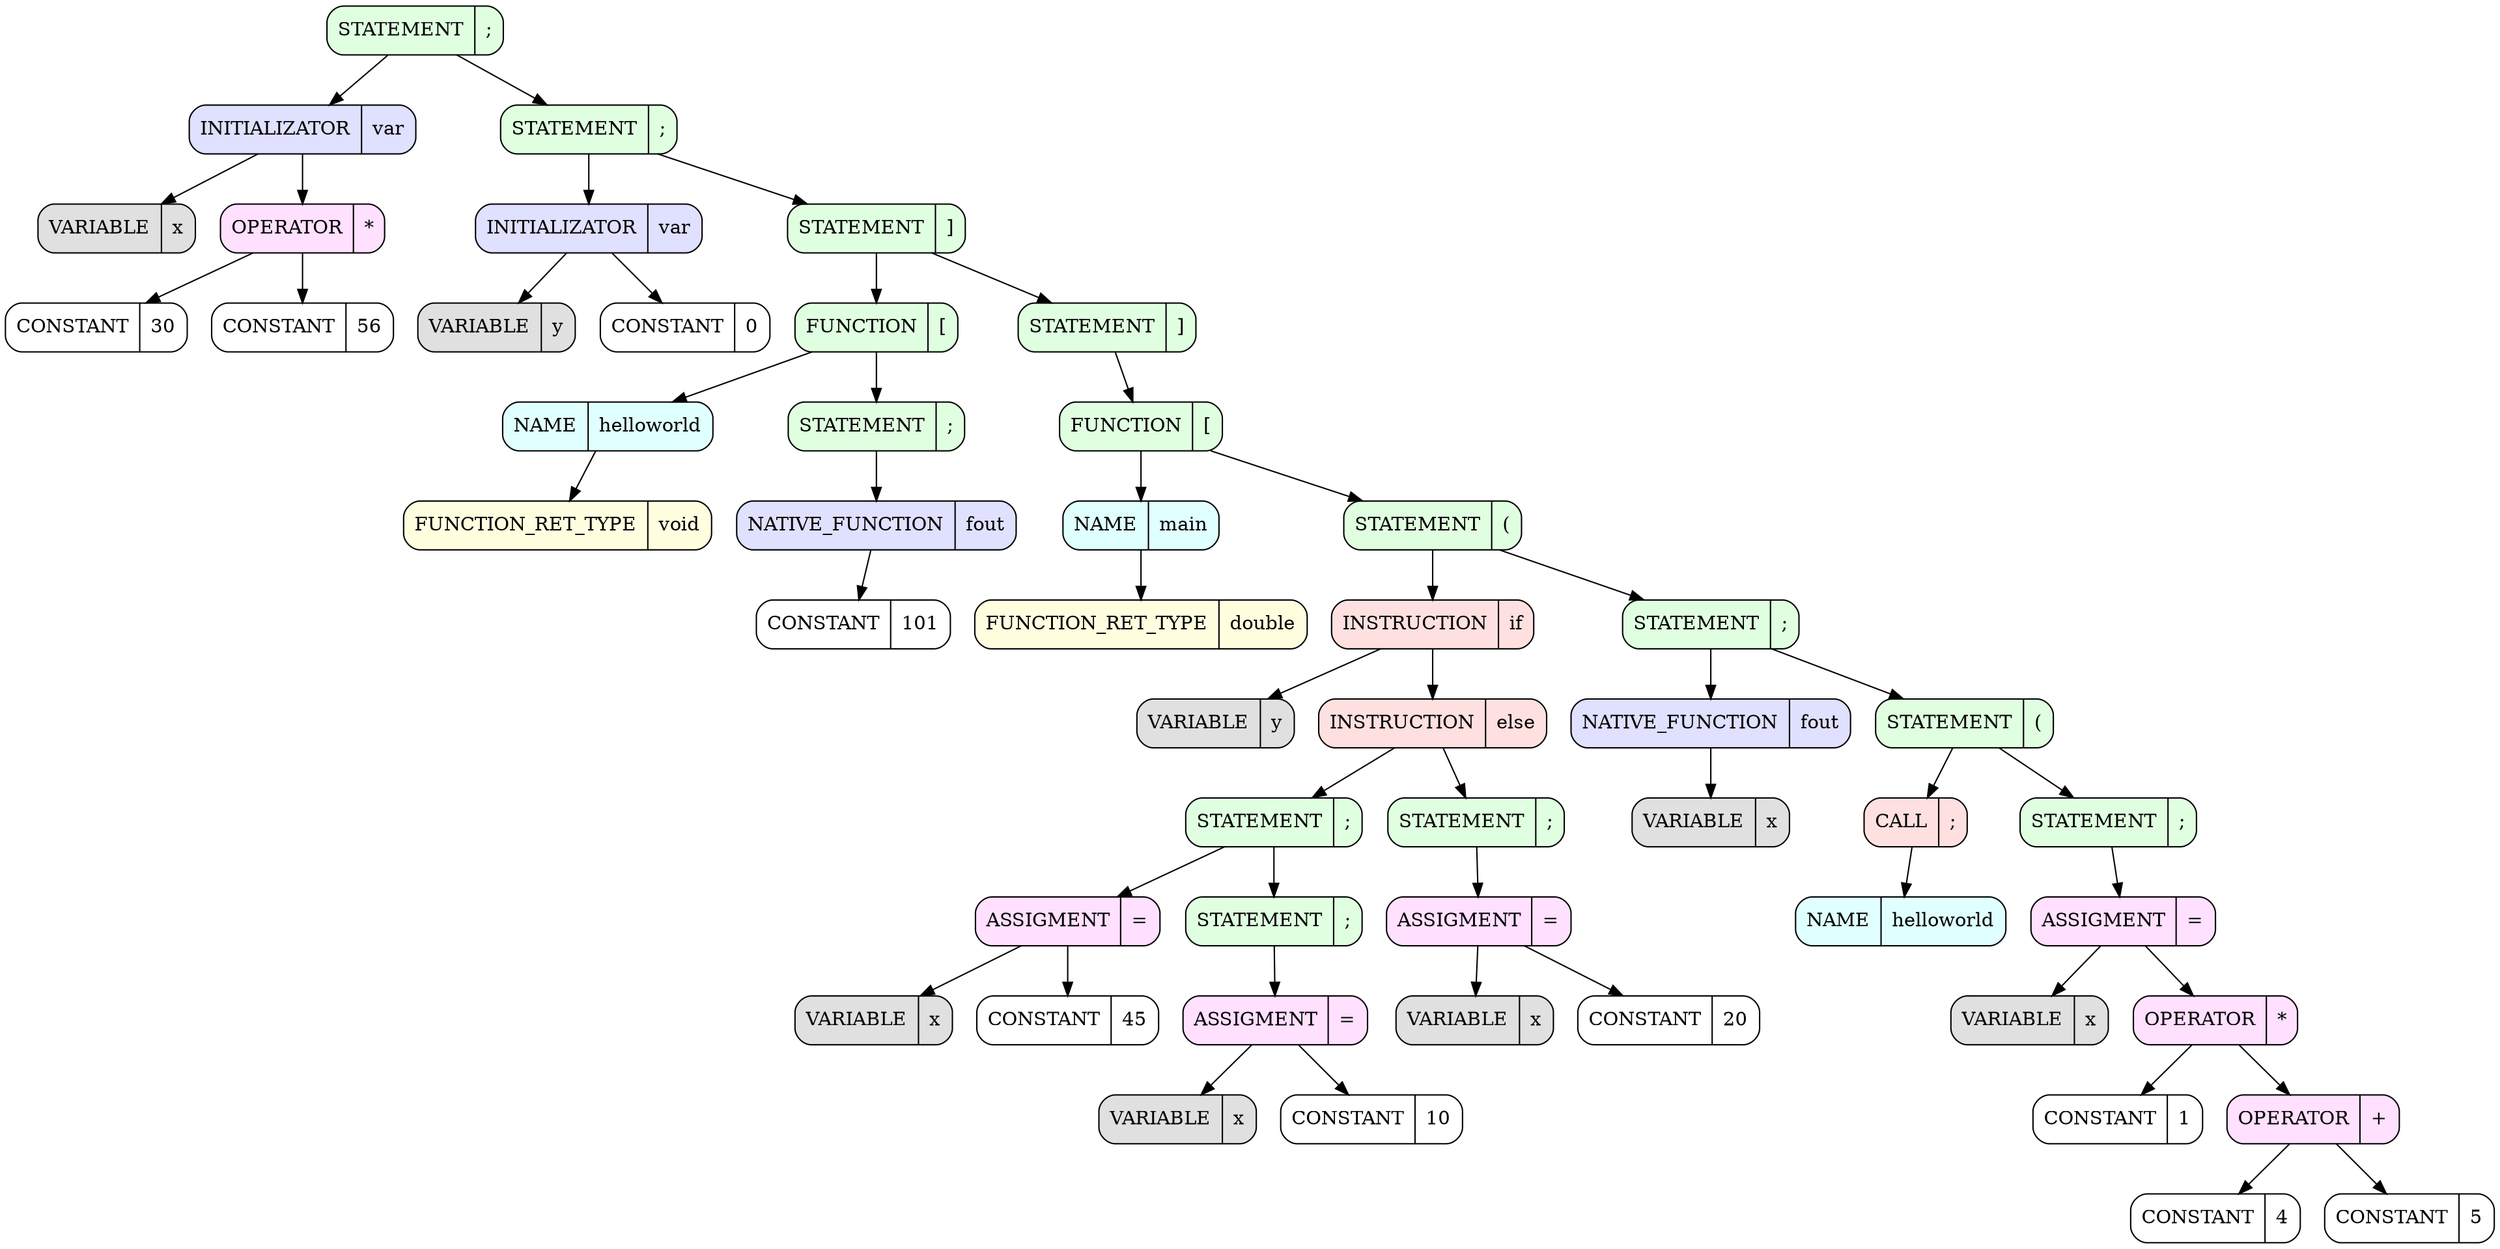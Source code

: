########################################################### SetDot
digraph 
{
rankdir = TB # RANKDIR
		node_0x6200000012c0 [style = filled, fillcolor = "#E0FFE0", shape = Mrecord label =  "STATEMENT | {;}"]
		node_0x6200000011a0 [style = filled, fillcolor = "#E0E0FF", shape = Mrecord label =  "INITIALIZATOR | {var}"]
		node_0x6200000012c0 -> node_0x6200000011a0 
		node_0x6200000011a0 [style = filled, fillcolor = "#E0E0FF", shape = Mrecord label =  "INITIALIZATOR | {var}"]
		node_0x6200000011d0 [style = filled, fillcolor = "#E0E0E0", shape = Mrecord label =  "VARIABLE | {x}"]
		node_0x6200000011a0 -> node_0x6200000011d0 
		node_0x6200000011d0 [style = filled, fillcolor = "#E0E0E0", shape = Mrecord label =  "VARIABLE | {x}"]
		node_0x620000001260 [style = filled, fillcolor = "#FFE0FF", shape = Mrecord label =  "OPERATOR | {*}"]
		node_0x6200000011a0 -> node_0x620000001260 
		node_0x620000001260 [style = filled, fillcolor = "#FFE0FF", shape = Mrecord label =  "OPERATOR | {*}"]
		node_0x620000001230 [style = filled, fillcolor = "#FFFFFF", shape = Mrecord label =  "CONSTANT | {30}"]
		node_0x620000001260 -> node_0x620000001230 
		node_0x620000001230 [style = filled, fillcolor = "#FFFFFF", shape = Mrecord label =  "CONSTANT | {30}"]
		node_0x620000001290 [style = filled, fillcolor = "#FFFFFF", shape = Mrecord label =  "CONSTANT | {56}"]
		node_0x620000001260 -> node_0x620000001290 
		node_0x620000001290 [style = filled, fillcolor = "#FFFFFF", shape = Mrecord label =  "CONSTANT | {56}"]
		node_0x6200000013b0 [style = filled, fillcolor = "#E0FFE0", shape = Mrecord label =  "STATEMENT | {;}"]
		node_0x6200000012c0 -> node_0x6200000013b0 
		node_0x6200000013b0 [style = filled, fillcolor = "#E0FFE0", shape = Mrecord label =  "STATEMENT | {;}"]
		node_0x6200000012f0 [style = filled, fillcolor = "#E0E0FF", shape = Mrecord label =  "INITIALIZATOR | {var}"]
		node_0x6200000013b0 -> node_0x6200000012f0 
		node_0x6200000012f0 [style = filled, fillcolor = "#E0E0FF", shape = Mrecord label =  "INITIALIZATOR | {var}"]
		node_0x620000001320 [style = filled, fillcolor = "#E0E0E0", shape = Mrecord label =  "VARIABLE | {y}"]
		node_0x6200000012f0 -> node_0x620000001320 
		node_0x620000001320 [style = filled, fillcolor = "#E0E0E0", shape = Mrecord label =  "VARIABLE | {y}"]
		node_0x620000001380 [style = filled, fillcolor = "#FFFFFF", shape = Mrecord label =  "CONSTANT | {0}"]
		node_0x6200000012f0 -> node_0x620000001380 
		node_0x620000001380 [style = filled, fillcolor = "#FFFFFF", shape = Mrecord label =  "CONSTANT | {0}"]
		node_0x6200000015f0 [style = filled, fillcolor = "#E0FFE0", shape = Mrecord label =  "STATEMENT | {]}"]
		node_0x6200000013b0 -> node_0x6200000015f0 
		node_0x6200000015f0 [style = filled, fillcolor = "#E0FFE0", shape = Mrecord label =  "STATEMENT | {]}"]
		node_0x6200000014a0 [style = filled, fillcolor = "#E0FFE0", shape = Mrecord label =  "FUNCTION | {[}"]
		node_0x6200000015f0 -> node_0x6200000014a0 
		node_0x6200000014a0 [style = filled, fillcolor = "#E0FFE0", shape = Mrecord label =  "FUNCTION | {[}"]
		node_0x620000001410 [style = filled, fillcolor = "#E0FFFF", shape = Mrecord label =  "NAME | {helloworld}"]
		node_0x6200000014a0 -> node_0x620000001410 
		node_0x620000001410 [style = filled, fillcolor = "#E0FFFF", shape = Mrecord label =  "NAME | {helloworld}"]
		node_0x6200000013e0 [style = filled, fillcolor = "#FFFFE0", shape = Mrecord label =  "FUNCTION_RET_TYPE | {void}"]
		node_0x620000001410 -> node_0x6200000013e0 
		node_0x6200000013e0 [style = filled, fillcolor = "#FFFFE0", shape = Mrecord label =  "FUNCTION_RET_TYPE | {void}"]
		node_0x620000001560 [style = filled, fillcolor = "#E0FFE0", shape = Mrecord label =  "STATEMENT | {;}"]
		node_0x6200000014a0 -> node_0x620000001560 
		node_0x620000001560 [style = filled, fillcolor = "#E0FFE0", shape = Mrecord label =  "STATEMENT | {;}"]
		node_0x6200000014d0 [style = filled, fillcolor = "#E0E0FF", shape = Mrecord label =  "NATIVE_FUNCTION | {fout}"]
		node_0x620000001560 -> node_0x6200000014d0 
		node_0x6200000014d0 [style = filled, fillcolor = "#E0E0FF", shape = Mrecord label =  "NATIVE_FUNCTION | {fout}"]
		node_0x620000001530 [style = filled, fillcolor = "#FFFFFF", shape = Mrecord label =  "CONSTANT | {101}"]
		node_0x6200000014d0 -> node_0x620000001530 
		node_0x620000001530 [style = filled, fillcolor = "#FFFFFF", shape = Mrecord label =  "CONSTANT | {101}"]
		node_0x620000001e90 [style = filled, fillcolor = "#E0FFE0", shape = Mrecord label =  "STATEMENT | {]}"]
		node_0x6200000015f0 -> node_0x620000001e90 
		node_0x620000001e90 [style = filled, fillcolor = "#E0FFE0", shape = Mrecord label =  "STATEMENT | {]}"]
		node_0x6200000016e0 [style = filled, fillcolor = "#E0FFE0", shape = Mrecord label =  "FUNCTION | {[}"]
		node_0x620000001e90 -> node_0x6200000016e0 
		node_0x6200000016e0 [style = filled, fillcolor = "#E0FFE0", shape = Mrecord label =  "FUNCTION | {[}"]
		node_0x620000001650 [style = filled, fillcolor = "#E0FFFF", shape = Mrecord label =  "NAME | {main}"]
		node_0x6200000016e0 -> node_0x620000001650 
		node_0x620000001650 [style = filled, fillcolor = "#E0FFFF", shape = Mrecord label =  "NAME | {main}"]
		node_0x620000001620 [style = filled, fillcolor = "#FFFFE0", shape = Mrecord label =  "FUNCTION_RET_TYPE | {double}"]
		node_0x620000001650 -> node_0x620000001620 
		node_0x620000001620 [style = filled, fillcolor = "#FFFFE0", shape = Mrecord label =  "FUNCTION_RET_TYPE | {double}"]
		node_0x620000001740 [style = filled, fillcolor = "#E0FFE0", shape = Mrecord label =  "STATEMENT | {(}"]
		node_0x6200000016e0 -> node_0x620000001740 
		node_0x620000001740 [style = filled, fillcolor = "#E0FFE0", shape = Mrecord label =  "STATEMENT | {(}"]
		node_0x620000001710 [style = filled, fillcolor = "#FFE0E0", shape = Mrecord label =  "INSTRUCTION | {if}"]
		node_0x620000001740 -> node_0x620000001710 
		node_0x620000001710 [style = filled, fillcolor = "#FFE0E0", shape = Mrecord label =  "INSTRUCTION | {if}"]
		node_0x620000001770 [style = filled, fillcolor = "#E0E0E0", shape = Mrecord label =  "VARIABLE | {y}"]
		node_0x620000001710 -> node_0x620000001770 
		node_0x620000001770 [style = filled, fillcolor = "#E0E0E0", shape = Mrecord label =  "VARIABLE | {y}"]
		node_0x6200000019b0 [style = filled, fillcolor = "#FFE0E0", shape = Mrecord label =  "INSTRUCTION | {else}"]
		node_0x620000001710 -> node_0x6200000019b0 
		node_0x6200000019b0 [style = filled, fillcolor = "#FFE0E0", shape = Mrecord label =  "INSTRUCTION | {else}"]
		node_0x620000001890 [style = filled, fillcolor = "#E0FFE0", shape = Mrecord label =  "STATEMENT | {;}"]
		node_0x6200000019b0 -> node_0x620000001890 
		node_0x620000001890 [style = filled, fillcolor = "#E0FFE0", shape = Mrecord label =  "STATEMENT | {;}"]
		node_0x620000001830 [style = filled, fillcolor = "#FFE0FF", shape = Mrecord label =  "ASSIGMENT | {=}"]
		node_0x620000001890 -> node_0x620000001830 
		node_0x620000001830 [style = filled, fillcolor = "#FFE0FF", shape = Mrecord label =  "ASSIGMENT | {=}"]
		node_0x620000001800 [style = filled, fillcolor = "#E0E0E0", shape = Mrecord label =  "VARIABLE | {x}"]
		node_0x620000001830 -> node_0x620000001800 
		node_0x620000001800 [style = filled, fillcolor = "#E0E0E0", shape = Mrecord label =  "VARIABLE | {x}"]
		node_0x620000001860 [style = filled, fillcolor = "#FFFFFF", shape = Mrecord label =  "CONSTANT | {45}"]
		node_0x620000001830 -> node_0x620000001860 
		node_0x620000001860 [style = filled, fillcolor = "#FFFFFF", shape = Mrecord label =  "CONSTANT | {45}"]
		node_0x620000001950 [style = filled, fillcolor = "#E0FFE0", shape = Mrecord label =  "STATEMENT | {;}"]
		node_0x620000001890 -> node_0x620000001950 
		node_0x620000001950 [style = filled, fillcolor = "#E0FFE0", shape = Mrecord label =  "STATEMENT | {;}"]
		node_0x6200000018f0 [style = filled, fillcolor = "#FFE0FF", shape = Mrecord label =  "ASSIGMENT | {=}"]
		node_0x620000001950 -> node_0x6200000018f0 
		node_0x6200000018f0 [style = filled, fillcolor = "#FFE0FF", shape = Mrecord label =  "ASSIGMENT | {=}"]
		node_0x6200000018c0 [style = filled, fillcolor = "#E0E0E0", shape = Mrecord label =  "VARIABLE | {x}"]
		node_0x6200000018f0 -> node_0x6200000018c0 
		node_0x6200000018c0 [style = filled, fillcolor = "#E0E0E0", shape = Mrecord label =  "VARIABLE | {x}"]
		node_0x620000001920 [style = filled, fillcolor = "#FFFFFF", shape = Mrecord label =  "CONSTANT | {10}"]
		node_0x6200000018f0 -> node_0x620000001920 
		node_0x620000001920 [style = filled, fillcolor = "#FFFFFF", shape = Mrecord label =  "CONSTANT | {10}"]
		node_0x620000001a70 [style = filled, fillcolor = "#E0FFE0", shape = Mrecord label =  "STATEMENT | {;}"]
		node_0x6200000019b0 -> node_0x620000001a70 
		node_0x620000001a70 [style = filled, fillcolor = "#E0FFE0", shape = Mrecord label =  "STATEMENT | {;}"]
		node_0x620000001a10 [style = filled, fillcolor = "#FFE0FF", shape = Mrecord label =  "ASSIGMENT | {=}"]
		node_0x620000001a70 -> node_0x620000001a10 
		node_0x620000001a10 [style = filled, fillcolor = "#FFE0FF", shape = Mrecord label =  "ASSIGMENT | {=}"]
		node_0x6200000019e0 [style = filled, fillcolor = "#E0E0E0", shape = Mrecord label =  "VARIABLE | {x}"]
		node_0x620000001a10 -> node_0x6200000019e0 
		node_0x6200000019e0 [style = filled, fillcolor = "#E0E0E0", shape = Mrecord label =  "VARIABLE | {x}"]
		node_0x620000001a40 [style = filled, fillcolor = "#FFFFFF", shape = Mrecord label =  "CONSTANT | {20}"]
		node_0x620000001a10 -> node_0x620000001a40 
		node_0x620000001a40 [style = filled, fillcolor = "#FFFFFF", shape = Mrecord label =  "CONSTANT | {20}"]
		node_0x620000001b30 [style = filled, fillcolor = "#E0FFE0", shape = Mrecord label =  "STATEMENT | {;}"]
		node_0x620000001740 -> node_0x620000001b30 
		node_0x620000001b30 [style = filled, fillcolor = "#E0FFE0", shape = Mrecord label =  "STATEMENT | {;}"]
		node_0x620000001aa0 [style = filled, fillcolor = "#E0E0FF", shape = Mrecord label =  "NATIVE_FUNCTION | {fout}"]
		node_0x620000001b30 -> node_0x620000001aa0 
		node_0x620000001aa0 [style = filled, fillcolor = "#E0E0FF", shape = Mrecord label =  "NATIVE_FUNCTION | {fout}"]
		node_0x620000001b00 [style = filled, fillcolor = "#E0E0E0", shape = Mrecord label =  "VARIABLE | {x}"]
		node_0x620000001aa0 -> node_0x620000001b00 
		node_0x620000001b00 [style = filled, fillcolor = "#E0E0E0", shape = Mrecord label =  "VARIABLE | {x}"]
		node_0x620000001b90 [style = filled, fillcolor = "#E0FFE0", shape = Mrecord label =  "STATEMENT | {(}"]
		node_0x620000001b30 -> node_0x620000001b90 
		node_0x620000001b90 [style = filled, fillcolor = "#E0FFE0", shape = Mrecord label =  "STATEMENT | {(}"]
		node_0x620000001bf0 [style = filled, fillcolor = "#FFE0E0", shape = Mrecord label =  "CALL | {;}"]
		node_0x620000001b90 -> node_0x620000001bf0 
		node_0x620000001bf0 [style = filled, fillcolor = "#FFE0E0", shape = Mrecord label =  "CALL | {;}"]
		node_0x620000001b60 [style = filled, fillcolor = "#E0FFFF", shape = Mrecord label =  "NAME | {helloworld}"]
		node_0x620000001bf0 -> node_0x620000001b60 
		node_0x620000001b60 [style = filled, fillcolor = "#E0FFFF", shape = Mrecord label =  "NAME | {helloworld}"]
		node_0x620000001dd0 [style = filled, fillcolor = "#E0FFE0", shape = Mrecord label =  "STATEMENT | {;}"]
		node_0x620000001b90 -> node_0x620000001dd0 
		node_0x620000001dd0 [style = filled, fillcolor = "#E0FFE0", shape = Mrecord label =  "STATEMENT | {;}"]
		node_0x620000001c50 [style = filled, fillcolor = "#FFE0FF", shape = Mrecord label =  "ASSIGMENT | {=}"]
		node_0x620000001dd0 -> node_0x620000001c50 
		node_0x620000001c50 [style = filled, fillcolor = "#FFE0FF", shape = Mrecord label =  "ASSIGMENT | {=}"]
		node_0x620000001c20 [style = filled, fillcolor = "#E0E0E0", shape = Mrecord label =  "VARIABLE | {x}"]
		node_0x620000001c50 -> node_0x620000001c20 
		node_0x620000001c20 [style = filled, fillcolor = "#E0E0E0", shape = Mrecord label =  "VARIABLE | {x}"]
		node_0x620000001cb0 [style = filled, fillcolor = "#FFE0FF", shape = Mrecord label =  "OPERATOR | {*}"]
		node_0x620000001c50 -> node_0x620000001cb0 
		node_0x620000001cb0 [style = filled, fillcolor = "#FFE0FF", shape = Mrecord label =  "OPERATOR | {*}"]
		node_0x620000001c80 [style = filled, fillcolor = "#FFFFFF", shape = Mrecord label =  "CONSTANT | {1}"]
		node_0x620000001cb0 -> node_0x620000001c80 
		node_0x620000001c80 [style = filled, fillcolor = "#FFFFFF", shape = Mrecord label =  "CONSTANT | {1}"]
		node_0x620000001d40 [style = filled, fillcolor = "#FFE0FF", shape = Mrecord label =  "OPERATOR | {+}"]
		node_0x620000001cb0 -> node_0x620000001d40 
		node_0x620000001d40 [style = filled, fillcolor = "#FFE0FF", shape = Mrecord label =  "OPERATOR | {+}"]
		node_0x620000001d10 [style = filled, fillcolor = "#FFFFFF", shape = Mrecord label =  "CONSTANT | {4}"]
		node_0x620000001d40 -> node_0x620000001d10 
		node_0x620000001d10 [style = filled, fillcolor = "#FFFFFF", shape = Mrecord label =  "CONSTANT | {4}"]
		node_0x620000001d70 [style = filled, fillcolor = "#FFFFFF", shape = Mrecord label =  "CONSTANT | {5}"]
		node_0x620000001d40 -> node_0x620000001d70 
		node_0x620000001d70 [style = filled, fillcolor = "#FFFFFF", shape = Mrecord label =  "CONSTANT | {5}"]
########################################################### SetEndDot

}